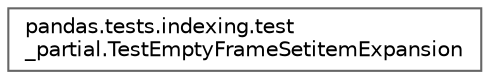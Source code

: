digraph "Graphical Class Hierarchy"
{
 // LATEX_PDF_SIZE
  bgcolor="transparent";
  edge [fontname=Helvetica,fontsize=10,labelfontname=Helvetica,labelfontsize=10];
  node [fontname=Helvetica,fontsize=10,shape=box,height=0.2,width=0.4];
  rankdir="LR";
  Node0 [id="Node000000",label="pandas.tests.indexing.test\l_partial.TestEmptyFrameSetitemExpansion",height=0.2,width=0.4,color="grey40", fillcolor="white", style="filled",URL="$d9/d49/classpandas_1_1tests_1_1indexing_1_1test__partial_1_1TestEmptyFrameSetitemExpansion.html",tooltip=" "];
}

